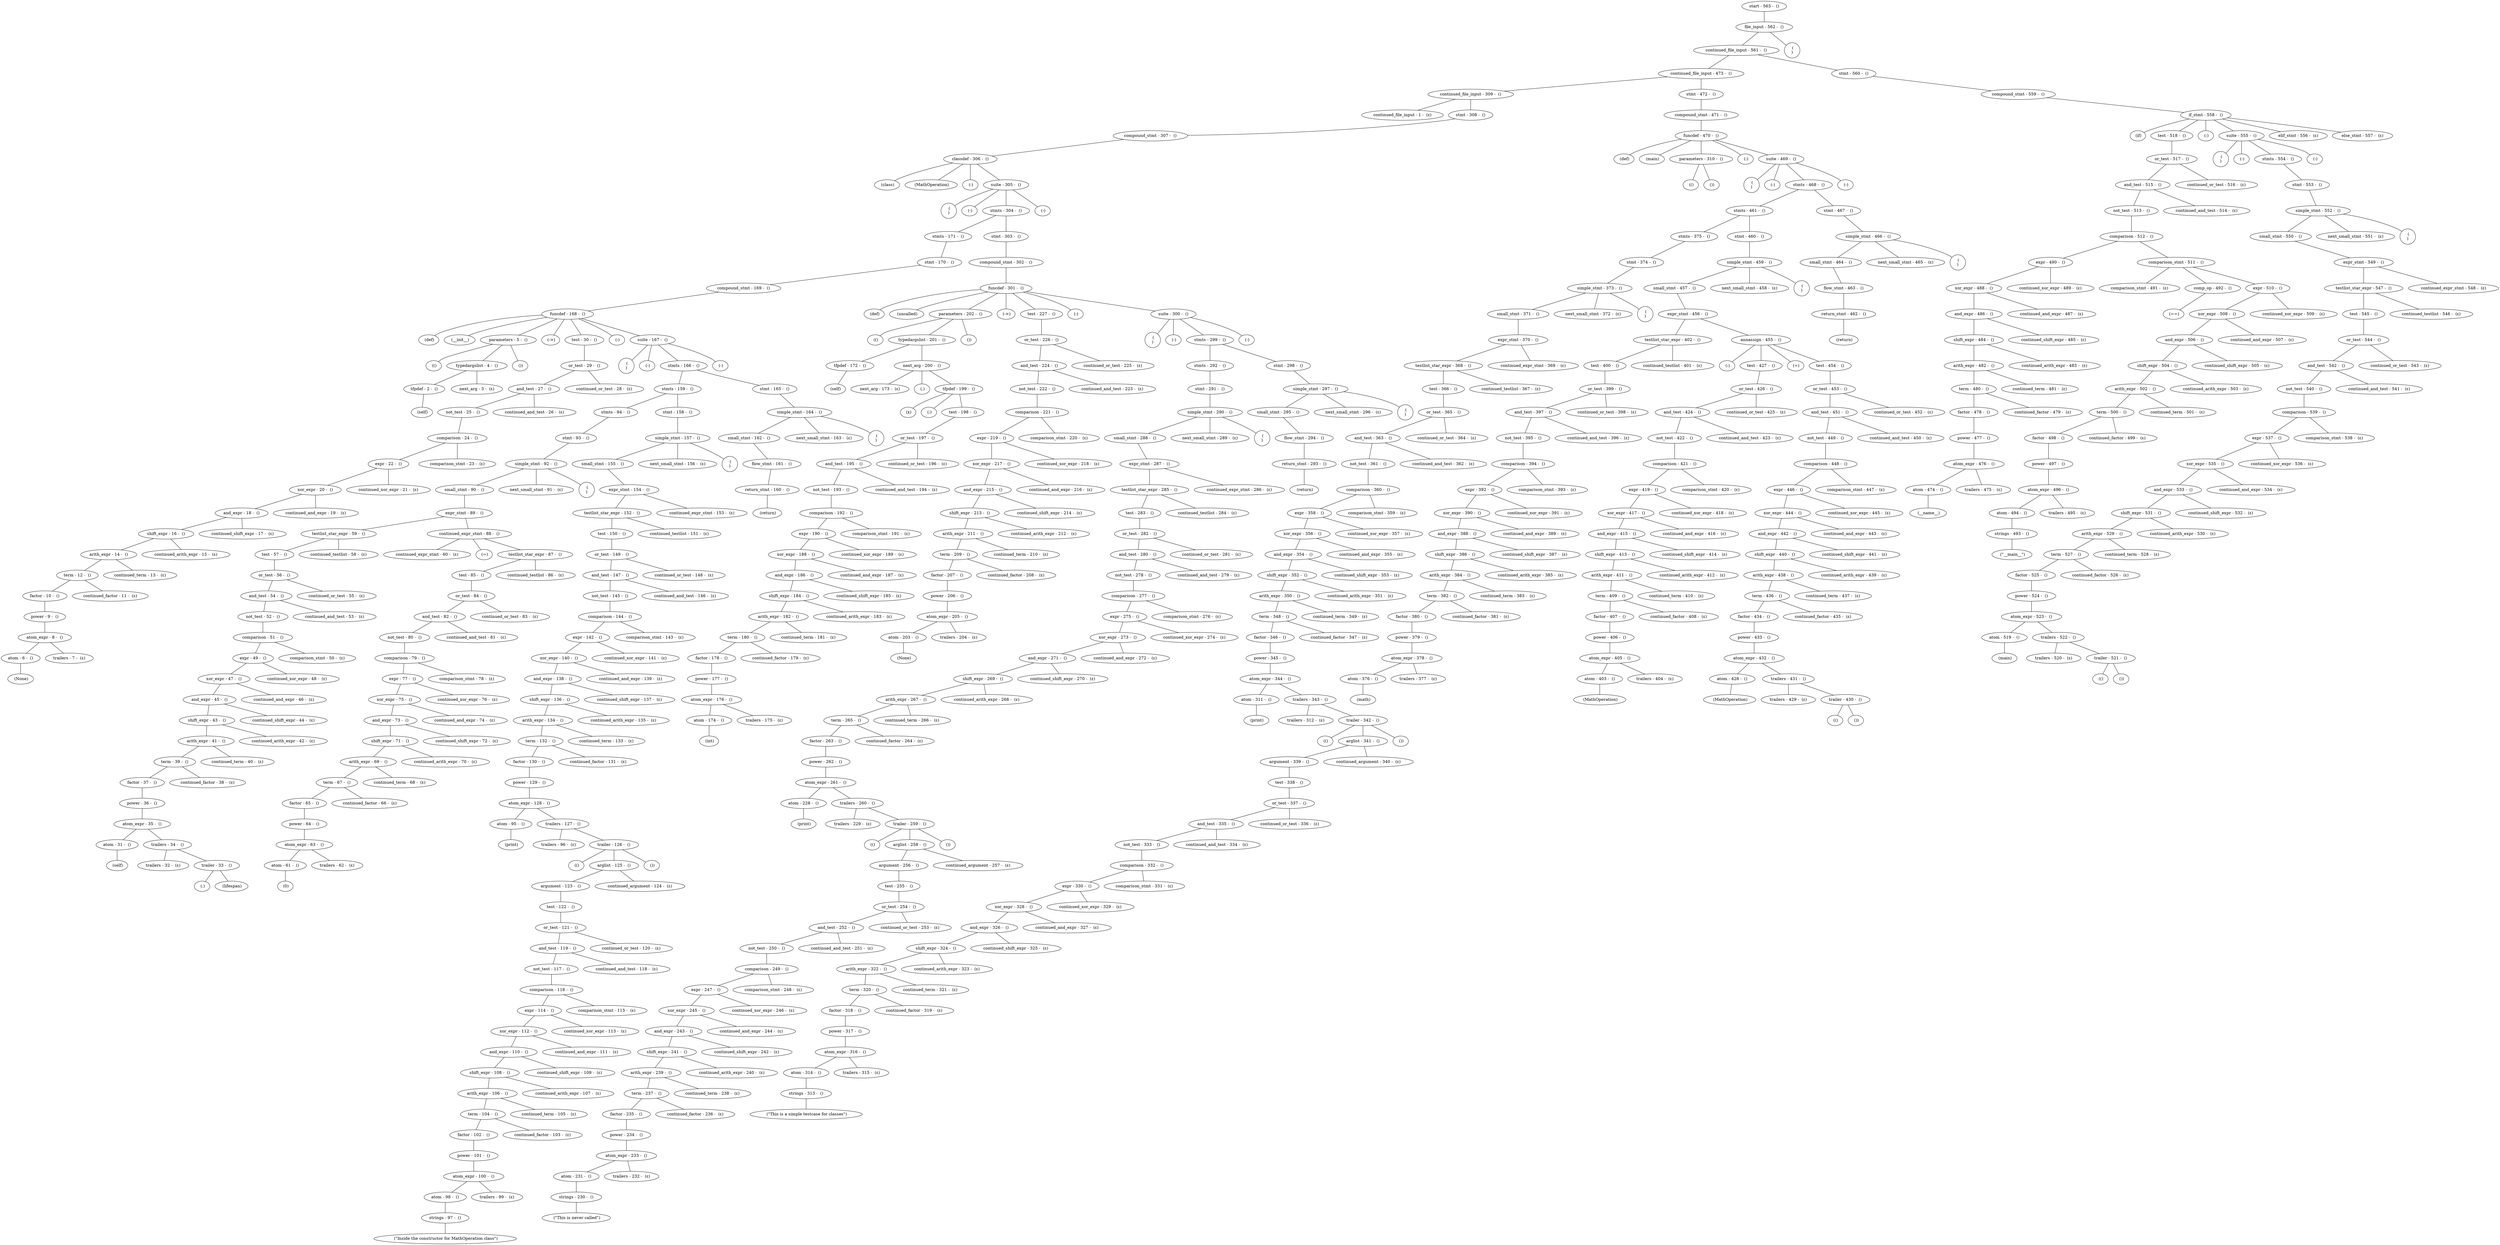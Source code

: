 Graph {
node1 [label="start - 563 -  ()"];
node2 [label="file_input - 562 -  ()"];
node3 [label="continued_file_input - 561 -  ()"];
node4 [label="continued_file_input - 473 -  ()"];
node5 [label="continued_file_input - 309 -  ()"];
node6 [label="continued_file_input - 1 -  (ε)"];
node7 [label="stmt - 308 -  ()"];
node8 [label="compound_stmt - 307 -  ()"];
node9 [label="classdef - 306 -  ()"];
node10 [label=" (class)"];
node11 [label=" (MathOperation)"];
node12 [label=" (:)"];
node13 [label="suite - 305 -  ()"];
node14 [label=" (
)"];
node15 [label=" (-)"];
node16 [label="stmts - 304 -  ()"];
node17 [label="stmts - 171 -  ()"];
node18 [label="stmt - 170 -  ()"];
node19 [label="compound_stmt - 169 -  ()"];
node20 [label="funcdef - 168 -  ()"];
node21 [label=" (def)"];
node22 [label=" (__init__)"];
node23 [label="parameters - 5 -  ()"];
node24 [label=" (()"];
node25 [label="typedargslist - 4 -  ()"];
node26 [label="tfpdef - 2 -  ()"];
node27 [label=" (self)"];
node28 [label="next_arg - 3 -  (ε)"];
node29 [label=" ())"];
node30 [label=" (->)"];
node31 [label="test - 30 -  ()"];
node32 [label="or_test - 29 -  ()"];
node33 [label="and_test - 27 -  ()"];
node34 [label="not_test - 25 -  ()"];
node35 [label="comparison - 24 -  ()"];
node36 [label="expr - 22 -  ()"];
node37 [label="xor_expr - 20 -  ()"];
node38 [label="and_expr - 18 -  ()"];
node39 [label="shift_expr - 16 -  ()"];
node40 [label="arith_expr - 14 -  ()"];
node41 [label="term - 12 -  ()"];
node42 [label="factor - 10 -  ()"];
node43 [label="power - 9 -  ()"];
node44 [label="atom_expr - 8 -  ()"];
node45 [label="atom - 6 -  ()"];
node46 [label=" (None)"];
node47 [label="trailers - 7 -  (ε)"];
node48 [label="continued_factor - 11 -  (ε)"];
node49 [label="continued_term - 13 -  (ε)"];
node50 [label="continued_arith_expr - 15 -  (ε)"];
node51 [label="continued_shift_expr - 17 -  (ε)"];
node52 [label="continued_and_expr - 19 -  (ε)"];
node53 [label="continued_xor_expr - 21 -  (ε)"];
node54 [label="comparison_stmt - 23 -  (ε)"];
node55 [label="continued_and_test - 26 -  (ε)"];
node56 [label="continued_or_test - 28 -  (ε)"];
node57 [label=" (:)"];
node58 [label="suite - 167 -  ()"];
node59 [label=" (
)"];
node60 [label=" (-)"];
node61 [label="stmts - 166 -  ()"];
node62 [label="stmts - 159 -  ()"];
node63 [label="stmts - 94 -  ()"];
node64 [label="stmt - 93 -  ()"];
node65 [label="simple_stmt - 92 -  ()"];
node66 [label="small_stmt - 90 -  ()"];
node67 [label="expr_stmt - 89 -  ()"];
node68 [label="testlist_star_expr - 59 -  ()"];
node69 [label="test - 57 -  ()"];
node70 [label="or_test - 56 -  ()"];
node71 [label="and_test - 54 -  ()"];
node72 [label="not_test - 52 -  ()"];
node73 [label="comparison - 51 -  ()"];
node74 [label="expr - 49 -  ()"];
node75 [label="xor_expr - 47 -  ()"];
node76 [label="and_expr - 45 -  ()"];
node77 [label="shift_expr - 43 -  ()"];
node78 [label="arith_expr - 41 -  ()"];
node79 [label="term - 39 -  ()"];
node80 [label="factor - 37 -  ()"];
node81 [label="power - 36 -  ()"];
node82 [label="atom_expr - 35 -  ()"];
node83 [label="atom - 31 -  ()"];
node84 [label=" (self)"];
node85 [label="trailers - 34 -  ()"];
node86 [label="trailers - 32 -  (ε)"];
node87 [label="trailer - 33 -  ()"];
node88 [label=" (.)"];
node89 [label=" (lifespan)"];
node90 [label="continued_factor - 38 -  (ε)"];
node91 [label="continued_term - 40 -  (ε)"];
node92 [label="continued_arith_expr - 42 -  (ε)"];
node93 [label="continued_shift_expr - 44 -  (ε)"];
node94 [label="continued_and_expr - 46 -  (ε)"];
node95 [label="continued_xor_expr - 48 -  (ε)"];
node96 [label="comparison_stmt - 50 -  (ε)"];
node97 [label="continued_and_test - 53 -  (ε)"];
node98 [label="continued_or_test - 55 -  (ε)"];
node99 [label="continued_testlist - 58 -  (ε)"];
node100 [label="continued_expr_stmt - 88 -  ()"];
node101 [label="continued_expr_stmt - 60 -  (ε)"];
node102 [label=" (=)"];
node103 [label="testlist_star_expr - 87 -  ()"];
node104 [label="test - 85 -  ()"];
node105 [label="or_test - 84 -  ()"];
node106 [label="and_test - 82 -  ()"];
node107 [label="not_test - 80 -  ()"];
node108 [label="comparison - 79 -  ()"];
node109 [label="expr - 77 -  ()"];
node110 [label="xor_expr - 75 -  ()"];
node111 [label="and_expr - 73 -  ()"];
node112 [label="shift_expr - 71 -  ()"];
node113 [label="arith_expr - 69 -  ()"];
node114 [label="term - 67 -  ()"];
node115 [label="factor - 65 -  ()"];
node116 [label="power - 64 -  ()"];
node117 [label="atom_expr - 63 -  ()"];
node118 [label="atom - 61 -  ()"];
node119 [label=" (0)"];
node120 [label="trailers - 62 -  (ε)"];
node121 [label="continued_factor - 66 -  (ε)"];
node122 [label="continued_term - 68 -  (ε)"];
node123 [label="continued_arith_expr - 70 -  (ε)"];
node124 [label="continued_shift_expr - 72 -  (ε)"];
node125 [label="continued_and_expr - 74 -  (ε)"];
node126 [label="continued_xor_expr - 76 -  (ε)"];
node127 [label="comparison_stmt - 78 -  (ε)"];
node128 [label="continued_and_test - 81 -  (ε)"];
node129 [label="continued_or_test - 83 -  (ε)"];
node130 [label="continued_testlist - 86 -  (ε)"];
node131 [label="next_small_stmt - 91 -  (ε)"];
node132 [label=" (
)"];
node133 [label="stmt - 158 -  ()"];
node134 [label="simple_stmt - 157 -  ()"];
node135 [label="small_stmt - 155 -  ()"];
node136 [label="expr_stmt - 154 -  ()"];
node137 [label="testlist_star_expr - 152 -  ()"];
node138 [label="test - 150 -  ()"];
node139 [label="or_test - 149 -  ()"];
node140 [label="and_test - 147 -  ()"];
node141 [label="not_test - 145 -  ()"];
node142 [label="comparison - 144 -  ()"];
node143 [label="expr - 142 -  ()"];
node144 [label="xor_expr - 140 -  ()"];
node145 [label="and_expr - 138 -  ()"];
node146 [label="shift_expr - 136 -  ()"];
node147 [label="arith_expr - 134 -  ()"];
node148 [label="term - 132 -  ()"];
node149 [label="factor - 130 -  ()"];
node150 [label="power - 129 -  ()"];
node151 [label="atom_expr - 128 -  ()"];
node152 [label="atom - 95 -  ()"];
node153 [label=" (print)"];
node154 [label="trailers - 127 -  ()"];
node155 [label="trailers - 96 -  (ε)"];
node156 [label="trailer - 126 -  ()"];
node157 [label=" (()"];
node158 [label="arglist - 125 -  ()"];
node159 [label="argument - 123 -  ()"];
node160 [label="test - 122 -  ()"];
node161 [label="or_test - 121 -  ()"];
node162 [label="and_test - 119 -  ()"];
node163 [label="not_test - 117 -  ()"];
node164 [label="comparison - 116 -  ()"];
node165 [label="expr - 114 -  ()"];
node166 [label="xor_expr - 112 -  ()"];
node167 [label="and_expr - 110 -  ()"];
node168 [label="shift_expr - 108 -  ()"];
node169 [label="arith_expr - 106 -  ()"];
node170 [label="term - 104 -  ()"];
node171 [label="factor - 102 -  ()"];
node172 [label="power - 101 -  ()"];
node173 [label="atom_expr - 100 -  ()"];
node174 [label="atom - 98 -  ()"];
node175 [label="strings - 97 -  ()"];
node176 [label=" (&quot;Inside the constructor for MathOperation class&quot;)"];
node177 [label="trailers - 99 -  (ε)"];
node178 [label="continued_factor - 103 -  (ε)"];
node179 [label="continued_term - 105 -  (ε)"];
node180 [label="continued_arith_expr - 107 -  (ε)"];
node181 [label="continued_shift_expr - 109 -  (ε)"];
node182 [label="continued_and_expr - 111 -  (ε)"];
node183 [label="continued_xor_expr - 113 -  (ε)"];
node184 [label="comparison_stmt - 115 -  (ε)"];
node185 [label="continued_and_test - 118 -  (ε)"];
node186 [label="continued_or_test - 120 -  (ε)"];
node187 [label="continued_argument - 124 -  (ε)"];
node188 [label=" ())"];
node189 [label="continued_factor - 131 -  (ε)"];
node190 [label="continued_term - 133 -  (ε)"];
node191 [label="continued_arith_expr - 135 -  (ε)"];
node192 [label="continued_shift_expr - 137 -  (ε)"];
node193 [label="continued_and_expr - 139 -  (ε)"];
node194 [label="continued_xor_expr - 141 -  (ε)"];
node195 [label="comparison_stmt - 143 -  (ε)"];
node196 [label="continued_and_test - 146 -  (ε)"];
node197 [label="continued_or_test - 148 -  (ε)"];
node198 [label="continued_testlist - 151 -  (ε)"];
node199 [label="continued_expr_stmt - 153 -  (ε)"];
node200 [label="next_small_stmt - 156 -  (ε)"];
node201 [label=" (
)"];
node202 [label="stmt - 165 -  ()"];
node203 [label="simple_stmt - 164 -  ()"];
node204 [label="small_stmt - 162 -  ()"];
node205 [label="flow_stmt - 161 -  ()"];
node206 [label="return_stmt - 160 -  ()"];
node207 [label=" (return)"];
node208 [label="next_small_stmt - 163 -  (ε)"];
node209 [label=" (
)"];
node210 [label=" (-)"];
node211 [label="stmt - 303 -  ()"];
node212 [label="compound_stmt - 302 -  ()"];
node213 [label="funcdef - 301 -  ()"];
node214 [label=" (def)"];
node215 [label=" (uncalled)"];
node216 [label="parameters - 202 -  ()"];
node217 [label=" (()"];
node218 [label="typedargslist - 201 -  ()"];
node219 [label="tfpdef - 172 -  ()"];
node220 [label=" (self)"];
node221 [label="next_arg - 200 -  ()"];
node222 [label="next_arg - 173 -  (ε)"];
node223 [label=" (,)"];
node224 [label="tfpdef - 199 -  ()"];
node225 [label=" (x)"];
node226 [label=" (:)"];
node227 [label="test - 198 -  ()"];
node228 [label="or_test - 197 -  ()"];
node229 [label="and_test - 195 -  ()"];
node230 [label="not_test - 193 -  ()"];
node231 [label="comparison - 192 -  ()"];
node232 [label="expr - 190 -  ()"];
node233 [label="xor_expr - 188 -  ()"];
node234 [label="and_expr - 186 -  ()"];
node235 [label="shift_expr - 184 -  ()"];
node236 [label="arith_expr - 182 -  ()"];
node237 [label="term - 180 -  ()"];
node238 [label="factor - 178 -  ()"];
node239 [label="power - 177 -  ()"];
node240 [label="atom_expr - 176 -  ()"];
node241 [label="atom - 174 -  ()"];
node242 [label=" (int)"];
node243 [label="trailers - 175 -  (ε)"];
node244 [label="continued_factor - 179 -  (ε)"];
node245 [label="continued_term - 181 -  (ε)"];
node246 [label="continued_arith_expr - 183 -  (ε)"];
node247 [label="continued_shift_expr - 185 -  (ε)"];
node248 [label="continued_and_expr - 187 -  (ε)"];
node249 [label="continued_xor_expr - 189 -  (ε)"];
node250 [label="comparison_stmt - 191 -  (ε)"];
node251 [label="continued_and_test - 194 -  (ε)"];
node252 [label="continued_or_test - 196 -  (ε)"];
node253 [label=" ())"];
node254 [label=" (->)"];
node255 [label="test - 227 -  ()"];
node256 [label="or_test - 226 -  ()"];
node257 [label="and_test - 224 -  ()"];
node258 [label="not_test - 222 -  ()"];
node259 [label="comparison - 221 -  ()"];
node260 [label="expr - 219 -  ()"];
node261 [label="xor_expr - 217 -  ()"];
node262 [label="and_expr - 215 -  ()"];
node263 [label="shift_expr - 213 -  ()"];
node264 [label="arith_expr - 211 -  ()"];
node265 [label="term - 209 -  ()"];
node266 [label="factor - 207 -  ()"];
node267 [label="power - 206 -  ()"];
node268 [label="atom_expr - 205 -  ()"];
node269 [label="atom - 203 -  ()"];
node270 [label=" (None)"];
node271 [label="trailers - 204 -  (ε)"];
node272 [label="continued_factor - 208 -  (ε)"];
node273 [label="continued_term - 210 -  (ε)"];
node274 [label="continued_arith_expr - 212 -  (ε)"];
node275 [label="continued_shift_expr - 214 -  (ε)"];
node276 [label="continued_and_expr - 216 -  (ε)"];
node277 [label="continued_xor_expr - 218 -  (ε)"];
node278 [label="comparison_stmt - 220 -  (ε)"];
node279 [label="continued_and_test - 223 -  (ε)"];
node280 [label="continued_or_test - 225 -  (ε)"];
node281 [label=" (:)"];
node282 [label="suite - 300 -  ()"];
node283 [label=" (
)"];
node284 [label=" (-)"];
node285 [label="stmts - 299 -  ()"];
node286 [label="stmts - 292 -  ()"];
node287 [label="stmt - 291 -  ()"];
node288 [label="simple_stmt - 290 -  ()"];
node289 [label="small_stmt - 288 -  ()"];
node290 [label="expr_stmt - 287 -  ()"];
node291 [label="testlist_star_expr - 285 -  ()"];
node292 [label="test - 283 -  ()"];
node293 [label="or_test - 282 -  ()"];
node294 [label="and_test - 280 -  ()"];
node295 [label="not_test - 278 -  ()"];
node296 [label="comparison - 277 -  ()"];
node297 [label="expr - 275 -  ()"];
node298 [label="xor_expr - 273 -  ()"];
node299 [label="and_expr - 271 -  ()"];
node300 [label="shift_expr - 269 -  ()"];
node301 [label="arith_expr - 267 -  ()"];
node302 [label="term - 265 -  ()"];
node303 [label="factor - 263 -  ()"];
node304 [label="power - 262 -  ()"];
node305 [label="atom_expr - 261 -  ()"];
node306 [label="atom - 228 -  ()"];
node307 [label=" (print)"];
node308 [label="trailers - 260 -  ()"];
node309 [label="trailers - 229 -  (ε)"];
node310 [label="trailer - 259 -  ()"];
node311 [label=" (()"];
node312 [label="arglist - 258 -  ()"];
node313 [label="argument - 256 -  ()"];
node314 [label="test - 255 -  ()"];
node315 [label="or_test - 254 -  ()"];
node316 [label="and_test - 252 -  ()"];
node317 [label="not_test - 250 -  ()"];
node318 [label="comparison - 249 -  ()"];
node319 [label="expr - 247 -  ()"];
node320 [label="xor_expr - 245 -  ()"];
node321 [label="and_expr - 243 -  ()"];
node322 [label="shift_expr - 241 -  ()"];
node323 [label="arith_expr - 239 -  ()"];
node324 [label="term - 237 -  ()"];
node325 [label="factor - 235 -  ()"];
node326 [label="power - 234 -  ()"];
node327 [label="atom_expr - 233 -  ()"];
node328 [label="atom - 231 -  ()"];
node329 [label="strings - 230 -  ()"];
node330 [label=" (&quot;This is never called&quot;)"];
node331 [label="trailers - 232 -  (ε)"];
node332 [label="continued_factor - 236 -  (ε)"];
node333 [label="continued_term - 238 -  (ε)"];
node334 [label="continued_arith_expr - 240 -  (ε)"];
node335 [label="continued_shift_expr - 242 -  (ε)"];
node336 [label="continued_and_expr - 244 -  (ε)"];
node337 [label="continued_xor_expr - 246 -  (ε)"];
node338 [label="comparison_stmt - 248 -  (ε)"];
node339 [label="continued_and_test - 251 -  (ε)"];
node340 [label="continued_or_test - 253 -  (ε)"];
node341 [label="continued_argument - 257 -  (ε)"];
node342 [label=" ())"];
node343 [label="continued_factor - 264 -  (ε)"];
node344 [label="continued_term - 266 -  (ε)"];
node345 [label="continued_arith_expr - 268 -  (ε)"];
node346 [label="continued_shift_expr - 270 -  (ε)"];
node347 [label="continued_and_expr - 272 -  (ε)"];
node348 [label="continued_xor_expr - 274 -  (ε)"];
node349 [label="comparison_stmt - 276 -  (ε)"];
node350 [label="continued_and_test - 279 -  (ε)"];
node351 [label="continued_or_test - 281 -  (ε)"];
node352 [label="continued_testlist - 284 -  (ε)"];
node353 [label="continued_expr_stmt - 286 -  (ε)"];
node354 [label="next_small_stmt - 289 -  (ε)"];
node355 [label=" (
)"];
node356 [label="stmt - 298 -  ()"];
node357 [label="simple_stmt - 297 -  ()"];
node358 [label="small_stmt - 295 -  ()"];
node359 [label="flow_stmt - 294 -  ()"];
node360 [label="return_stmt - 293 -  ()"];
node361 [label=" (return)"];
node362 [label="next_small_stmt - 296 -  (ε)"];
node363 [label=" (
)"];
node364 [label=" (-)"];
node365 [label=" (-)"];
node366 [label="stmt - 472 -  ()"];
node367 [label="compound_stmt - 471 -  ()"];
node368 [label="funcdef - 470 -  ()"];
node369 [label=" (def)"];
node370 [label=" (main)"];
node371 [label="parameters - 310 -  ()"];
node372 [label=" (()"];
node373 [label=" ())"];
node374 [label=" (:)"];
node375 [label="suite - 469 -  ()"];
node376 [label=" (
)"];
node377 [label=" (-)"];
node378 [label="stmts - 468 -  ()"];
node379 [label="stmts - 461 -  ()"];
node380 [label="stmts - 375 -  ()"];
node381 [label="stmt - 374 -  ()"];
node382 [label="simple_stmt - 373 -  ()"];
node383 [label="small_stmt - 371 -  ()"];
node384 [label="expr_stmt - 370 -  ()"];
node385 [label="testlist_star_expr - 368 -  ()"];
node386 [label="test - 366 -  ()"];
node387 [label="or_test - 365 -  ()"];
node388 [label="and_test - 363 -  ()"];
node389 [label="not_test - 361 -  ()"];
node390 [label="comparison - 360 -  ()"];
node391 [label="expr - 358 -  ()"];
node392 [label="xor_expr - 356 -  ()"];
node393 [label="and_expr - 354 -  ()"];
node394 [label="shift_expr - 352 -  ()"];
node395 [label="arith_expr - 350 -  ()"];
node396 [label="term - 348 -  ()"];
node397 [label="factor - 346 -  ()"];
node398 [label="power - 345 -  ()"];
node399 [label="atom_expr - 344 -  ()"];
node400 [label="atom - 311 -  ()"];
node401 [label=" (print)"];
node402 [label="trailers - 343 -  ()"];
node403 [label="trailers - 312 -  (ε)"];
node404 [label="trailer - 342 -  ()"];
node405 [label=" (()"];
node406 [label="arglist - 341 -  ()"];
node407 [label="argument - 339 -  ()"];
node408 [label="test - 338 -  ()"];
node409 [label="or_test - 337 -  ()"];
node410 [label="and_test - 335 -  ()"];
node411 [label="not_test - 333 -  ()"];
node412 [label="comparison - 332 -  ()"];
node413 [label="expr - 330 -  ()"];
node414 [label="xor_expr - 328 -  ()"];
node415 [label="and_expr - 326 -  ()"];
node416 [label="shift_expr - 324 -  ()"];
node417 [label="arith_expr - 322 -  ()"];
node418 [label="term - 320 -  ()"];
node419 [label="factor - 318 -  ()"];
node420 [label="power - 317 -  ()"];
node421 [label="atom_expr - 316 -  ()"];
node422 [label="atom - 314 -  ()"];
node423 [label="strings - 313 -  ()"];
node424 [label=" (&quot;This is a simple testcase for classes&quot;)"];
node425 [label="trailers - 315 -  (ε)"];
node426 [label="continued_factor - 319 -  (ε)"];
node427 [label="continued_term - 321 -  (ε)"];
node428 [label="continued_arith_expr - 323 -  (ε)"];
node429 [label="continued_shift_expr - 325 -  (ε)"];
node430 [label="continued_and_expr - 327 -  (ε)"];
node431 [label="continued_xor_expr - 329 -  (ε)"];
node432 [label="comparison_stmt - 331 -  (ε)"];
node433 [label="continued_and_test - 334 -  (ε)"];
node434 [label="continued_or_test - 336 -  (ε)"];
node435 [label="continued_argument - 340 -  (ε)"];
node436 [label=" ())"];
node437 [label="continued_factor - 347 -  (ε)"];
node438 [label="continued_term - 349 -  (ε)"];
node439 [label="continued_arith_expr - 351 -  (ε)"];
node440 [label="continued_shift_expr - 353 -  (ε)"];
node441 [label="continued_and_expr - 355 -  (ε)"];
node442 [label="continued_xor_expr - 357 -  (ε)"];
node443 [label="comparison_stmt - 359 -  (ε)"];
node444 [label="continued_and_test - 362 -  (ε)"];
node445 [label="continued_or_test - 364 -  (ε)"];
node446 [label="continued_testlist - 367 -  (ε)"];
node447 [label="continued_expr_stmt - 369 -  (ε)"];
node448 [label="next_small_stmt - 372 -  (ε)"];
node449 [label=" (
)"];
node450 [label="stmt - 460 -  ()"];
node451 [label="simple_stmt - 459 -  ()"];
node452 [label="small_stmt - 457 -  ()"];
node453 [label="expr_stmt - 456 -  ()"];
node454 [label="testlist_star_expr - 402 -  ()"];
node455 [label="test - 400 -  ()"];
node456 [label="or_test - 399 -  ()"];
node457 [label="and_test - 397 -  ()"];
node458 [label="not_test - 395 -  ()"];
node459 [label="comparison - 394 -  ()"];
node460 [label="expr - 392 -  ()"];
node461 [label="xor_expr - 390 -  ()"];
node462 [label="and_expr - 388 -  ()"];
node463 [label="shift_expr - 386 -  ()"];
node464 [label="arith_expr - 384 -  ()"];
node465 [label="term - 382 -  ()"];
node466 [label="factor - 380 -  ()"];
node467 [label="power - 379 -  ()"];
node468 [label="atom_expr - 378 -  ()"];
node469 [label="atom - 376 -  ()"];
node470 [label=" (math)"];
node471 [label="trailers - 377 -  (ε)"];
node472 [label="continued_factor - 381 -  (ε)"];
node473 [label="continued_term - 383 -  (ε)"];
node474 [label="continued_arith_expr - 385 -  (ε)"];
node475 [label="continued_shift_expr - 387 -  (ε)"];
node476 [label="continued_and_expr - 389 -  (ε)"];
node477 [label="continued_xor_expr - 391 -  (ε)"];
node478 [label="comparison_stmt - 393 -  (ε)"];
node479 [label="continued_and_test - 396 -  (ε)"];
node480 [label="continued_or_test - 398 -  (ε)"];
node481 [label="continued_testlist - 401 -  (ε)"];
node482 [label="annassign - 455 -  ()"];
node483 [label=" (:)"];
node484 [label="test - 427 -  ()"];
node485 [label="or_test - 426 -  ()"];
node486 [label="and_test - 424 -  ()"];
node487 [label="not_test - 422 -  ()"];
node488 [label="comparison - 421 -  ()"];
node489 [label="expr - 419 -  ()"];
node490 [label="xor_expr - 417 -  ()"];
node491 [label="and_expr - 415 -  ()"];
node492 [label="shift_expr - 413 -  ()"];
node493 [label="arith_expr - 411 -  ()"];
node494 [label="term - 409 -  ()"];
node495 [label="factor - 407 -  ()"];
node496 [label="power - 406 -  ()"];
node497 [label="atom_expr - 405 -  ()"];
node498 [label="atom - 403 -  ()"];
node499 [label=" (MathOperation)"];
node500 [label="trailers - 404 -  (ε)"];
node501 [label="continued_factor - 408 -  (ε)"];
node502 [label="continued_term - 410 -  (ε)"];
node503 [label="continued_arith_expr - 412 -  (ε)"];
node504 [label="continued_shift_expr - 414 -  (ε)"];
node505 [label="continued_and_expr - 416 -  (ε)"];
node506 [label="continued_xor_expr - 418 -  (ε)"];
node507 [label="comparison_stmt - 420 -  (ε)"];
node508 [label="continued_and_test - 423 -  (ε)"];
node509 [label="continued_or_test - 425 -  (ε)"];
node510 [label=" (=)"];
node511 [label="test - 454 -  ()"];
node512 [label="or_test - 453 -  ()"];
node513 [label="and_test - 451 -  ()"];
node514 [label="not_test - 449 -  ()"];
node515 [label="comparison - 448 -  ()"];
node516 [label="expr - 446 -  ()"];
node517 [label="xor_expr - 444 -  ()"];
node518 [label="and_expr - 442 -  ()"];
node519 [label="shift_expr - 440 -  ()"];
node520 [label="arith_expr - 438 -  ()"];
node521 [label="term - 436 -  ()"];
node522 [label="factor - 434 -  ()"];
node523 [label="power - 433 -  ()"];
node524 [label="atom_expr - 432 -  ()"];
node525 [label="atom - 428 -  ()"];
node526 [label=" (MathOperation)"];
node527 [label="trailers - 431 -  ()"];
node528 [label="trailers - 429 -  (ε)"];
node529 [label="trailer - 430 -  ()"];
node530 [label=" (()"];
node531 [label=" ())"];
node532 [label="continued_factor - 435 -  (ε)"];
node533 [label="continued_term - 437 -  (ε)"];
node534 [label="continued_arith_expr - 439 -  (ε)"];
node535 [label="continued_shift_expr - 441 -  (ε)"];
node536 [label="continued_and_expr - 443 -  (ε)"];
node537 [label="continued_xor_expr - 445 -  (ε)"];
node538 [label="comparison_stmt - 447 -  (ε)"];
node539 [label="continued_and_test - 450 -  (ε)"];
node540 [label="continued_or_test - 452 -  (ε)"];
node541 [label="next_small_stmt - 458 -  (ε)"];
node542 [label=" (
)"];
node543 [label="stmt - 467 -  ()"];
node544 [label="simple_stmt - 466 -  ()"];
node545 [label="small_stmt - 464 -  ()"];
node546 [label="flow_stmt - 463 -  ()"];
node547 [label="return_stmt - 462 -  ()"];
node548 [label=" (return)"];
node549 [label="next_small_stmt - 465 -  (ε)"];
node550 [label=" (
)"];
node551 [label=" (-)"];
node552 [label="stmt - 560 -  ()"];
node553 [label="compound_stmt - 559 -  ()"];
node554 [label="if_stmt - 558 -  ()"];
node555 [label=" (if)"];
node556 [label="test - 518 -  ()"];
node557 [label="or_test - 517 -  ()"];
node558 [label="and_test - 515 -  ()"];
node559 [label="not_test - 513 -  ()"];
node560 [label="comparison - 512 -  ()"];
node561 [label="expr - 490 -  ()"];
node562 [label="xor_expr - 488 -  ()"];
node563 [label="and_expr - 486 -  ()"];
node564 [label="shift_expr - 484 -  ()"];
node565 [label="arith_expr - 482 -  ()"];
node566 [label="term - 480 -  ()"];
node567 [label="factor - 478 -  ()"];
node568 [label="power - 477 -  ()"];
node569 [label="atom_expr - 476 -  ()"];
node570 [label="atom - 474 -  ()"];
node571 [label=" (__name__)"];
node572 [label="trailers - 475 -  (ε)"];
node573 [label="continued_factor - 479 -  (ε)"];
node574 [label="continued_term - 481 -  (ε)"];
node575 [label="continued_arith_expr - 483 -  (ε)"];
node576 [label="continued_shift_expr - 485 -  (ε)"];
node577 [label="continued_and_expr - 487 -  (ε)"];
node578 [label="continued_xor_expr - 489 -  (ε)"];
node579 [label="comparison_stmt - 511 -  ()"];
node580 [label="comparison_stmt - 491 -  (ε)"];
node581 [label="comp_op - 492 -  ()"];
node582 [label=" (==)"];
node583 [label="expr - 510 -  ()"];
node584 [label="xor_expr - 508 -  ()"];
node585 [label="and_expr - 506 -  ()"];
node586 [label="shift_expr - 504 -  ()"];
node587 [label="arith_expr - 502 -  ()"];
node588 [label="term - 500 -  ()"];
node589 [label="factor - 498 -  ()"];
node590 [label="power - 497 -  ()"];
node591 [label="atom_expr - 496 -  ()"];
node592 [label="atom - 494 -  ()"];
node593 [label="strings - 493 -  ()"];
node594 [label=" (&quot;__main__&quot;)"];
node595 [label="trailers - 495 -  (ε)"];
node596 [label="continued_factor - 499 -  (ε)"];
node597 [label="continued_term - 501 -  (ε)"];
node598 [label="continued_arith_expr - 503 -  (ε)"];
node599 [label="continued_shift_expr - 505 -  (ε)"];
node600 [label="continued_and_expr - 507 -  (ε)"];
node601 [label="continued_xor_expr - 509 -  (ε)"];
node602 [label="continued_and_test - 514 -  (ε)"];
node603 [label="continued_or_test - 516 -  (ε)"];
node604 [label=" (:)"];
node605 [label="suite - 555 -  ()"];
node606 [label=" (
)"];
node607 [label=" (-)"];
node608 [label="stmts - 554 -  ()"];
node609 [label="stmt - 553 -  ()"];
node610 [label="simple_stmt - 552 -  ()"];
node611 [label="small_stmt - 550 -  ()"];
node612 [label="expr_stmt - 549 -  ()"];
node613 [label="testlist_star_expr - 547 -  ()"];
node614 [label="test - 545 -  ()"];
node615 [label="or_test - 544 -  ()"];
node616 [label="and_test - 542 -  ()"];
node617 [label="not_test - 540 -  ()"];
node618 [label="comparison - 539 -  ()"];
node619 [label="expr - 537 -  ()"];
node620 [label="xor_expr - 535 -  ()"];
node621 [label="and_expr - 533 -  ()"];
node622 [label="shift_expr - 531 -  ()"];
node623 [label="arith_expr - 529 -  ()"];
node624 [label="term - 527 -  ()"];
node625 [label="factor - 525 -  ()"];
node626 [label="power - 524 -  ()"];
node627 [label="atom_expr - 523 -  ()"];
node628 [label="atom - 519 -  ()"];
node629 [label=" (main)"];
node630 [label="trailers - 522 -  ()"];
node631 [label="trailers - 520 -  (ε)"];
node632 [label="trailer - 521 -  ()"];
node633 [label=" (()"];
node634 [label=" ())"];
node635 [label="continued_factor - 526 -  (ε)"];
node636 [label="continued_term - 528 -  (ε)"];
node637 [label="continued_arith_expr - 530 -  (ε)"];
node638 [label="continued_shift_expr - 532 -  (ε)"];
node639 [label="continued_and_expr - 534 -  (ε)"];
node640 [label="continued_xor_expr - 536 -  (ε)"];
node641 [label="comparison_stmt - 538 -  (ε)"];
node642 [label="continued_and_test - 541 -  (ε)"];
node643 [label="continued_or_test - 543 -  (ε)"];
node644 [label="continued_testlist - 546 -  (ε)"];
node645 [label="continued_expr_stmt - 548 -  (ε)"];
node646 [label="next_small_stmt - 551 -  (ε)"];
node647 [label=" (
)"];
node648 [label=" (-)"];
node649 [label="elif_stmt - 556 -  (ε)"];
node650 [label="else_stmt - 557 -  (ε)"];
node651 [label=" (
)"];

node1 -- node2;
node2 -- node3;
node3 -- node4;
node4 -- node5;
node5 -- node6;
node5 -- node7;
node7 -- node8;
node8 -- node9;
node9 -- node10;
node9 -- node11;
node9 -- node12;
node9 -- node13;
node13 -- node14;
node13 -- node15;
node13 -- node16;
node16 -- node17;
node17 -- node18;
node18 -- node19;
node19 -- node20;
node20 -- node21;
node20 -- node22;
node20 -- node23;
node23 -- node24;
node23 -- node25;
node25 -- node26;
node26 -- node27;
node25 -- node28;
node23 -- node29;
node20 -- node30;
node20 -- node31;
node31 -- node32;
node32 -- node33;
node33 -- node34;
node34 -- node35;
node35 -- node36;
node36 -- node37;
node37 -- node38;
node38 -- node39;
node39 -- node40;
node40 -- node41;
node41 -- node42;
node42 -- node43;
node43 -- node44;
node44 -- node45;
node45 -- node46;
node44 -- node47;
node41 -- node48;
node40 -- node49;
node39 -- node50;
node38 -- node51;
node37 -- node52;
node36 -- node53;
node35 -- node54;
node33 -- node55;
node32 -- node56;
node20 -- node57;
node20 -- node58;
node58 -- node59;
node58 -- node60;
node58 -- node61;
node61 -- node62;
node62 -- node63;
node63 -- node64;
node64 -- node65;
node65 -- node66;
node66 -- node67;
node67 -- node68;
node68 -- node69;
node69 -- node70;
node70 -- node71;
node71 -- node72;
node72 -- node73;
node73 -- node74;
node74 -- node75;
node75 -- node76;
node76 -- node77;
node77 -- node78;
node78 -- node79;
node79 -- node80;
node80 -- node81;
node81 -- node82;
node82 -- node83;
node83 -- node84;
node82 -- node85;
node85 -- node86;
node85 -- node87;
node87 -- node88;
node87 -- node89;
node79 -- node90;
node78 -- node91;
node77 -- node92;
node76 -- node93;
node75 -- node94;
node74 -- node95;
node73 -- node96;
node71 -- node97;
node70 -- node98;
node68 -- node99;
node67 -- node100;
node100 -- node101;
node100 -- node102;
node100 -- node103;
node103 -- node104;
node104 -- node105;
node105 -- node106;
node106 -- node107;
node107 -- node108;
node108 -- node109;
node109 -- node110;
node110 -- node111;
node111 -- node112;
node112 -- node113;
node113 -- node114;
node114 -- node115;
node115 -- node116;
node116 -- node117;
node117 -- node118;
node118 -- node119;
node117 -- node120;
node114 -- node121;
node113 -- node122;
node112 -- node123;
node111 -- node124;
node110 -- node125;
node109 -- node126;
node108 -- node127;
node106 -- node128;
node105 -- node129;
node103 -- node130;
node65 -- node131;
node65 -- node132;
node62 -- node133;
node133 -- node134;
node134 -- node135;
node135 -- node136;
node136 -- node137;
node137 -- node138;
node138 -- node139;
node139 -- node140;
node140 -- node141;
node141 -- node142;
node142 -- node143;
node143 -- node144;
node144 -- node145;
node145 -- node146;
node146 -- node147;
node147 -- node148;
node148 -- node149;
node149 -- node150;
node150 -- node151;
node151 -- node152;
node152 -- node153;
node151 -- node154;
node154 -- node155;
node154 -- node156;
node156 -- node157;
node156 -- node158;
node158 -- node159;
node159 -- node160;
node160 -- node161;
node161 -- node162;
node162 -- node163;
node163 -- node164;
node164 -- node165;
node165 -- node166;
node166 -- node167;
node167 -- node168;
node168 -- node169;
node169 -- node170;
node170 -- node171;
node171 -- node172;
node172 -- node173;
node173 -- node174;
node174 -- node175;
node175 -- node176;
node173 -- node177;
node170 -- node178;
node169 -- node179;
node168 -- node180;
node167 -- node181;
node166 -- node182;
node165 -- node183;
node164 -- node184;
node162 -- node185;
node161 -- node186;
node158 -- node187;
node156 -- node188;
node148 -- node189;
node147 -- node190;
node146 -- node191;
node145 -- node192;
node144 -- node193;
node143 -- node194;
node142 -- node195;
node140 -- node196;
node139 -- node197;
node137 -- node198;
node136 -- node199;
node134 -- node200;
node134 -- node201;
node61 -- node202;
node202 -- node203;
node203 -- node204;
node204 -- node205;
node205 -- node206;
node206 -- node207;
node203 -- node208;
node203 -- node209;
node58 -- node210;
node16 -- node211;
node211 -- node212;
node212 -- node213;
node213 -- node214;
node213 -- node215;
node213 -- node216;
node216 -- node217;
node216 -- node218;
node218 -- node219;
node219 -- node220;
node218 -- node221;
node221 -- node222;
node221 -- node223;
node221 -- node224;
node224 -- node225;
node224 -- node226;
node224 -- node227;
node227 -- node228;
node228 -- node229;
node229 -- node230;
node230 -- node231;
node231 -- node232;
node232 -- node233;
node233 -- node234;
node234 -- node235;
node235 -- node236;
node236 -- node237;
node237 -- node238;
node238 -- node239;
node239 -- node240;
node240 -- node241;
node241 -- node242;
node240 -- node243;
node237 -- node244;
node236 -- node245;
node235 -- node246;
node234 -- node247;
node233 -- node248;
node232 -- node249;
node231 -- node250;
node229 -- node251;
node228 -- node252;
node216 -- node253;
node213 -- node254;
node213 -- node255;
node255 -- node256;
node256 -- node257;
node257 -- node258;
node258 -- node259;
node259 -- node260;
node260 -- node261;
node261 -- node262;
node262 -- node263;
node263 -- node264;
node264 -- node265;
node265 -- node266;
node266 -- node267;
node267 -- node268;
node268 -- node269;
node269 -- node270;
node268 -- node271;
node265 -- node272;
node264 -- node273;
node263 -- node274;
node262 -- node275;
node261 -- node276;
node260 -- node277;
node259 -- node278;
node257 -- node279;
node256 -- node280;
node213 -- node281;
node213 -- node282;
node282 -- node283;
node282 -- node284;
node282 -- node285;
node285 -- node286;
node286 -- node287;
node287 -- node288;
node288 -- node289;
node289 -- node290;
node290 -- node291;
node291 -- node292;
node292 -- node293;
node293 -- node294;
node294 -- node295;
node295 -- node296;
node296 -- node297;
node297 -- node298;
node298 -- node299;
node299 -- node300;
node300 -- node301;
node301 -- node302;
node302 -- node303;
node303 -- node304;
node304 -- node305;
node305 -- node306;
node306 -- node307;
node305 -- node308;
node308 -- node309;
node308 -- node310;
node310 -- node311;
node310 -- node312;
node312 -- node313;
node313 -- node314;
node314 -- node315;
node315 -- node316;
node316 -- node317;
node317 -- node318;
node318 -- node319;
node319 -- node320;
node320 -- node321;
node321 -- node322;
node322 -- node323;
node323 -- node324;
node324 -- node325;
node325 -- node326;
node326 -- node327;
node327 -- node328;
node328 -- node329;
node329 -- node330;
node327 -- node331;
node324 -- node332;
node323 -- node333;
node322 -- node334;
node321 -- node335;
node320 -- node336;
node319 -- node337;
node318 -- node338;
node316 -- node339;
node315 -- node340;
node312 -- node341;
node310 -- node342;
node302 -- node343;
node301 -- node344;
node300 -- node345;
node299 -- node346;
node298 -- node347;
node297 -- node348;
node296 -- node349;
node294 -- node350;
node293 -- node351;
node291 -- node352;
node290 -- node353;
node288 -- node354;
node288 -- node355;
node285 -- node356;
node356 -- node357;
node357 -- node358;
node358 -- node359;
node359 -- node360;
node360 -- node361;
node357 -- node362;
node357 -- node363;
node282 -- node364;
node13 -- node365;
node4 -- node366;
node366 -- node367;
node367 -- node368;
node368 -- node369;
node368 -- node370;
node368 -- node371;
node371 -- node372;
node371 -- node373;
node368 -- node374;
node368 -- node375;
node375 -- node376;
node375 -- node377;
node375 -- node378;
node378 -- node379;
node379 -- node380;
node380 -- node381;
node381 -- node382;
node382 -- node383;
node383 -- node384;
node384 -- node385;
node385 -- node386;
node386 -- node387;
node387 -- node388;
node388 -- node389;
node389 -- node390;
node390 -- node391;
node391 -- node392;
node392 -- node393;
node393 -- node394;
node394 -- node395;
node395 -- node396;
node396 -- node397;
node397 -- node398;
node398 -- node399;
node399 -- node400;
node400 -- node401;
node399 -- node402;
node402 -- node403;
node402 -- node404;
node404 -- node405;
node404 -- node406;
node406 -- node407;
node407 -- node408;
node408 -- node409;
node409 -- node410;
node410 -- node411;
node411 -- node412;
node412 -- node413;
node413 -- node414;
node414 -- node415;
node415 -- node416;
node416 -- node417;
node417 -- node418;
node418 -- node419;
node419 -- node420;
node420 -- node421;
node421 -- node422;
node422 -- node423;
node423 -- node424;
node421 -- node425;
node418 -- node426;
node417 -- node427;
node416 -- node428;
node415 -- node429;
node414 -- node430;
node413 -- node431;
node412 -- node432;
node410 -- node433;
node409 -- node434;
node406 -- node435;
node404 -- node436;
node396 -- node437;
node395 -- node438;
node394 -- node439;
node393 -- node440;
node392 -- node441;
node391 -- node442;
node390 -- node443;
node388 -- node444;
node387 -- node445;
node385 -- node446;
node384 -- node447;
node382 -- node448;
node382 -- node449;
node379 -- node450;
node450 -- node451;
node451 -- node452;
node452 -- node453;
node453 -- node454;
node454 -- node455;
node455 -- node456;
node456 -- node457;
node457 -- node458;
node458 -- node459;
node459 -- node460;
node460 -- node461;
node461 -- node462;
node462 -- node463;
node463 -- node464;
node464 -- node465;
node465 -- node466;
node466 -- node467;
node467 -- node468;
node468 -- node469;
node469 -- node470;
node468 -- node471;
node465 -- node472;
node464 -- node473;
node463 -- node474;
node462 -- node475;
node461 -- node476;
node460 -- node477;
node459 -- node478;
node457 -- node479;
node456 -- node480;
node454 -- node481;
node453 -- node482;
node482 -- node483;
node482 -- node484;
node484 -- node485;
node485 -- node486;
node486 -- node487;
node487 -- node488;
node488 -- node489;
node489 -- node490;
node490 -- node491;
node491 -- node492;
node492 -- node493;
node493 -- node494;
node494 -- node495;
node495 -- node496;
node496 -- node497;
node497 -- node498;
node498 -- node499;
node497 -- node500;
node494 -- node501;
node493 -- node502;
node492 -- node503;
node491 -- node504;
node490 -- node505;
node489 -- node506;
node488 -- node507;
node486 -- node508;
node485 -- node509;
node482 -- node510;
node482 -- node511;
node511 -- node512;
node512 -- node513;
node513 -- node514;
node514 -- node515;
node515 -- node516;
node516 -- node517;
node517 -- node518;
node518 -- node519;
node519 -- node520;
node520 -- node521;
node521 -- node522;
node522 -- node523;
node523 -- node524;
node524 -- node525;
node525 -- node526;
node524 -- node527;
node527 -- node528;
node527 -- node529;
node529 -- node530;
node529 -- node531;
node521 -- node532;
node520 -- node533;
node519 -- node534;
node518 -- node535;
node517 -- node536;
node516 -- node537;
node515 -- node538;
node513 -- node539;
node512 -- node540;
node451 -- node541;
node451 -- node542;
node378 -- node543;
node543 -- node544;
node544 -- node545;
node545 -- node546;
node546 -- node547;
node547 -- node548;
node544 -- node549;
node544 -- node550;
node375 -- node551;
node3 -- node552;
node552 -- node553;
node553 -- node554;
node554 -- node555;
node554 -- node556;
node556 -- node557;
node557 -- node558;
node558 -- node559;
node559 -- node560;
node560 -- node561;
node561 -- node562;
node562 -- node563;
node563 -- node564;
node564 -- node565;
node565 -- node566;
node566 -- node567;
node567 -- node568;
node568 -- node569;
node569 -- node570;
node570 -- node571;
node569 -- node572;
node566 -- node573;
node565 -- node574;
node564 -- node575;
node563 -- node576;
node562 -- node577;
node561 -- node578;
node560 -- node579;
node579 -- node580;
node579 -- node581;
node581 -- node582;
node579 -- node583;
node583 -- node584;
node584 -- node585;
node585 -- node586;
node586 -- node587;
node587 -- node588;
node588 -- node589;
node589 -- node590;
node590 -- node591;
node591 -- node592;
node592 -- node593;
node593 -- node594;
node591 -- node595;
node588 -- node596;
node587 -- node597;
node586 -- node598;
node585 -- node599;
node584 -- node600;
node583 -- node601;
node558 -- node602;
node557 -- node603;
node554 -- node604;
node554 -- node605;
node605 -- node606;
node605 -- node607;
node605 -- node608;
node608 -- node609;
node609 -- node610;
node610 -- node611;
node611 -- node612;
node612 -- node613;
node613 -- node614;
node614 -- node615;
node615 -- node616;
node616 -- node617;
node617 -- node618;
node618 -- node619;
node619 -- node620;
node620 -- node621;
node621 -- node622;
node622 -- node623;
node623 -- node624;
node624 -- node625;
node625 -- node626;
node626 -- node627;
node627 -- node628;
node628 -- node629;
node627 -- node630;
node630 -- node631;
node630 -- node632;
node632 -- node633;
node632 -- node634;
node624 -- node635;
node623 -- node636;
node622 -- node637;
node621 -- node638;
node620 -- node639;
node619 -- node640;
node618 -- node641;
node616 -- node642;
node615 -- node643;
node613 -- node644;
node612 -- node645;
node610 -- node646;
node610 -- node647;
node605 -- node648;
node554 -- node649;
node554 -- node650;
node2 -- node651;

}
